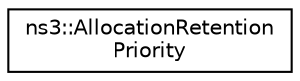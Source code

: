 digraph "Graphical Class Hierarchy"
{
 // LATEX_PDF_SIZE
  edge [fontname="Helvetica",fontsize="10",labelfontname="Helvetica",labelfontsize="10"];
  node [fontname="Helvetica",fontsize="10",shape=record];
  rankdir="LR";
  Node0 [label="ns3::AllocationRetention\lPriority",height=0.2,width=0.4,color="black", fillcolor="white", style="filled",URL="$structns3_1_1_allocation_retention_priority.html",tooltip="3GPP 23.203 Section 6.1.7.3 Allocation and Retention Priority characteristics"];
}
